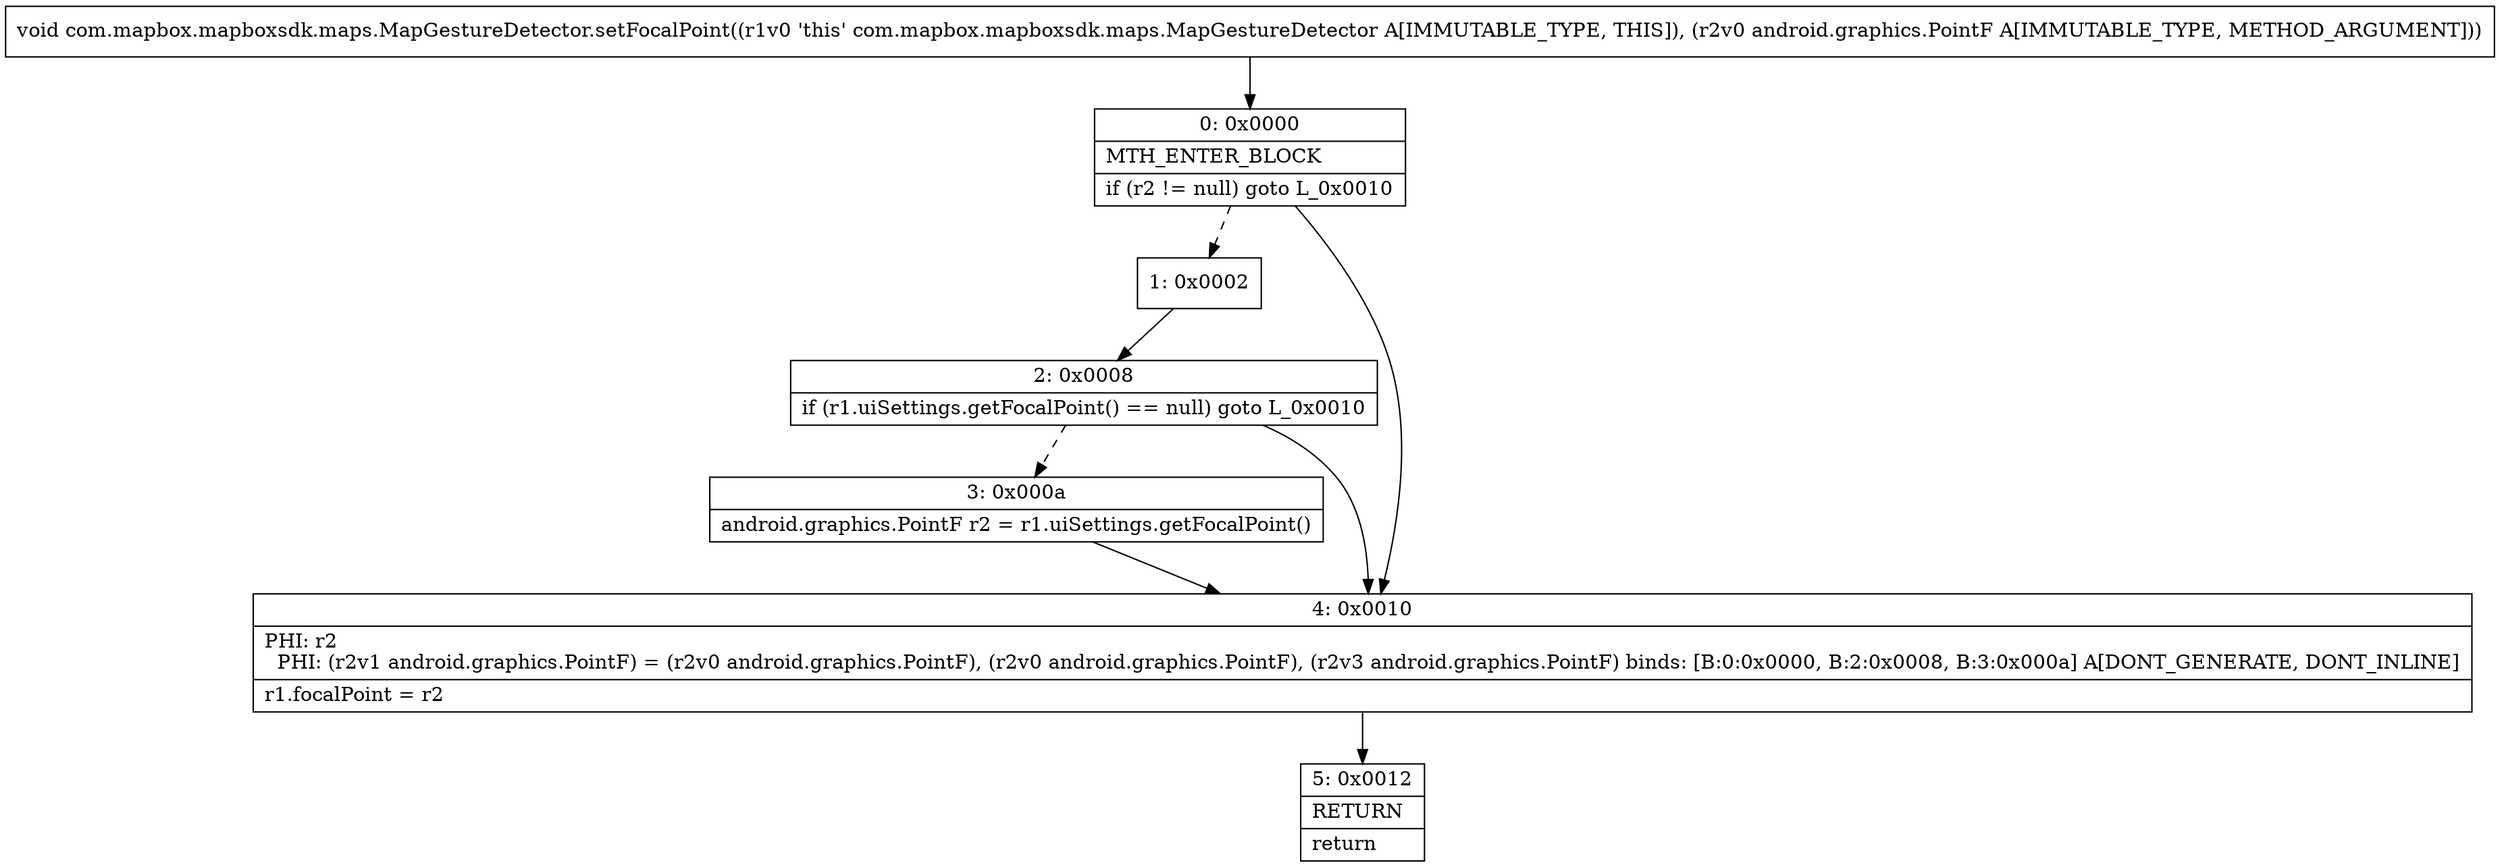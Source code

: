 digraph "CFG forcom.mapbox.mapboxsdk.maps.MapGestureDetector.setFocalPoint(Landroid\/graphics\/PointF;)V" {
Node_0 [shape=record,label="{0\:\ 0x0000|MTH_ENTER_BLOCK\l|if (r2 != null) goto L_0x0010\l}"];
Node_1 [shape=record,label="{1\:\ 0x0002}"];
Node_2 [shape=record,label="{2\:\ 0x0008|if (r1.uiSettings.getFocalPoint() == null) goto L_0x0010\l}"];
Node_3 [shape=record,label="{3\:\ 0x000a|android.graphics.PointF r2 = r1.uiSettings.getFocalPoint()\l}"];
Node_4 [shape=record,label="{4\:\ 0x0010|PHI: r2 \l  PHI: (r2v1 android.graphics.PointF) = (r2v0 android.graphics.PointF), (r2v0 android.graphics.PointF), (r2v3 android.graphics.PointF) binds: [B:0:0x0000, B:2:0x0008, B:3:0x000a] A[DONT_GENERATE, DONT_INLINE]\l|r1.focalPoint = r2\l}"];
Node_5 [shape=record,label="{5\:\ 0x0012|RETURN\l|return\l}"];
MethodNode[shape=record,label="{void com.mapbox.mapboxsdk.maps.MapGestureDetector.setFocalPoint((r1v0 'this' com.mapbox.mapboxsdk.maps.MapGestureDetector A[IMMUTABLE_TYPE, THIS]), (r2v0 android.graphics.PointF A[IMMUTABLE_TYPE, METHOD_ARGUMENT])) }"];
MethodNode -> Node_0;
Node_0 -> Node_1[style=dashed];
Node_0 -> Node_4;
Node_1 -> Node_2;
Node_2 -> Node_3[style=dashed];
Node_2 -> Node_4;
Node_3 -> Node_4;
Node_4 -> Node_5;
}

